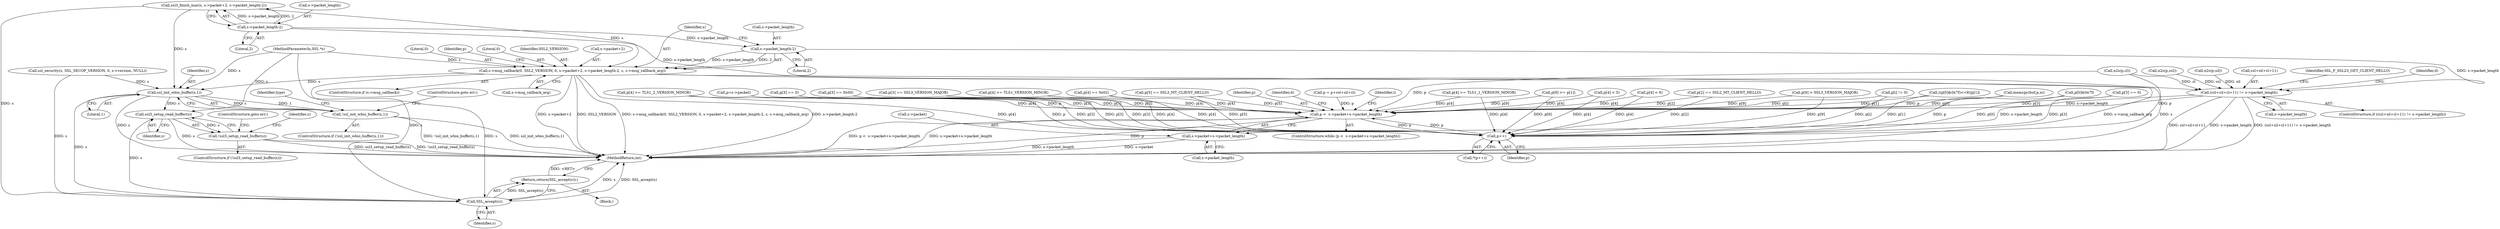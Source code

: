 digraph "0_openssl_392fa7a952e97d82eac6958c81ed1e256e6b8ca5@pointer" {
"1000836" [label="(Call,s->packet_length-2)"];
"1000818" [label="(Call,s->packet_length-2)"];
"1000827" [label="(Call,s->msg_callback(0, SSL2_VERSION, 0, s->packet+2, s->packet_length-2, s, s->msg_callback_arg))"];
"1001117" [label="(Call,ssl_init_wbio_buffer(s,1))"];
"1001116" [label="(Call,!ssl_init_wbio_buffer(s,1))"];
"1001148" [label="(Call,ssl3_setup_read_buffer(s))"];
"1001147" [label="(Call,!ssl3_setup_read_buffer(s))"];
"1001261" [label="(Call,SSL_accept(s))"];
"1001260" [label="(Return,return(SSL_accept(s));)"];
"1000872" [label="(Call,(csl+sil+cl+11) != s->packet_length)"];
"1001016" [label="(Call,p <  s->packet+s->packet_length)"];
"1001031" [label="(Call,p++)"];
"1001018" [label="(Call,s->packet+s->packet_length)"];
"1001031" [label="(Call,p++)"];
"1001115" [label="(ControlStructure,if (!ssl_init_wbio_buffer(s,1)))"];
"1001150" [label="(ControlStructure,goto err;)"];
"1000840" [label="(Literal,2)"];
"1000148" [label="(MethodParameterIn,SSL *s)"];
"1001015" [label="(ControlStructure,while (p <  s->packet+s->packet_length))"];
"1000841" [label="(Identifier,s)"];
"1000828" [label="(Literal,0)"];
"1001262" [label="(Identifier,s)"];
"1001147" [label="(Call,!ssl3_setup_read_buffer(s))"];
"1001149" [label="(Identifier,s)"];
"1000853" [label="(Call,n2s(p,csl))"];
"1000459" [label="(Call,p[9] >= p[1])"];
"1000846" [label="(Identifier,p)"];
"1000271" [label="(Call,p[3] == SSL3_VERSION_MAJOR)"];
"1001148" [label="(Call,ssl3_setup_read_buffer(s))"];
"1000856" [label="(Call,n2s(p,sil))"];
"1001273" [label="(MethodReturn,int)"];
"1000966" [label="(Call,p[i] != 0)"];
"1000442" [label="(Call,p[5] == SSL3_MT_CLIENT_HELLO)"];
"1001019" [label="(Call,s->packet)"];
"1000492" [label="(Call,p[9] > SSL3_VERSION_MAJOR)"];
"1000215" [label="(Call,memcpy(buf,p,n))"];
"1000880" [label="(Call,s->packet_length)"];
"1001018" [label="(Call,s->packet+s->packet_length)"];
"1001017" [label="(Identifier,p)"];
"1000325" [label="(Call,p[4] >= TLS1_1_VERSION_MINOR)"];
"1000481" [label="(Call,p[4] < 6)"];
"1001146" [label="(ControlStructure,if (!ssl3_setup_read_buffer(s)))"];
"1001260" [label="(Return,return(SSL_accept(s));)"];
"1000767" [label="(Call,((p[0]&0x7f)<<8)|p[1])"];
"1001032" [label="(Identifier,p)"];
"1001030" [label="(Call,*(p++))"];
"1000830" [label="(Literal,0)"];
"1000723" [label="(Call,ssl_security(s, SSL_SECOP_VERSION, 0, s->version, NULL))"];
"1000873" [label="(Call,csl+sil+cl+11)"];
"1000837" [label="(Call,s->packet_length)"];
"1001123" [label="(Identifier,type)"];
"1000149" [label="(Block,)"];
"1001153" [label="(Identifier,s)"];
"1001029" [label="(Identifier,d)"];
"1000885" [label="(Identifier,SSL_F_SSL23_GET_CLIENT_HELLO)"];
"1000823" [label="(ControlStructure,if (s->msg_callback))"];
"1001016" [label="(Call,p <  s->packet+s->packet_length)"];
"1000769" [label="(Call,p[0]&0x7f)"];
"1000822" [label="(Literal,2)"];
"1000818" [label="(Call,s->packet_length-2)"];
"1000871" [label="(ControlStructure,if ((csl+sil+cl+11) != s->packet_length))"];
"1000819" [label="(Call,s->packet_length)"];
"1000842" [label="(Call,s->msg_callback_arg)"];
"1000872" [label="(Call,(csl+sil+cl+11) != s->packet_length)"];
"1000449" [label="(Call,p[3] == 0)"];
"1000454" [label="(Call,p[4] < 5)"];
"1000300" [label="(Call,p[4] >= TLS1_2_VERSION_MINOR)"];
"1000746" [label="(Call,p=s->packet)"];
"1000476" [label="(Call,p[3] == 0)"];
"1000234" [label="(Call,p[3] == 0x00)"];
"1001006" [label="(Call,p = p+csl+sil+cl)"];
"1000292" [label="(Call,p[4] >= TLS1_VERSION_MINOR)"];
"1001120" [label="(ControlStructure,goto err;)"];
"1000239" [label="(Call,p[4] == 0x02)"];
"1000811" [label="(Call,ssl3_finish_mac(s, s->packet+2, s->packet_length-2))"];
"1000827" [label="(Call,s->msg_callback(0, SSL2_VERSION, 0, s->packet+2, s->packet_length-2, s, s->msg_callback_arg))"];
"1000836" [label="(Call,s->packet_length-2)"];
"1001116" [label="(Call,!ssl_init_wbio_buffer(s,1))"];
"1001034" [label="(Identifier,i)"];
"1001119" [label="(Literal,1)"];
"1000859" [label="(Call,n2s(p,cl))"];
"1001118" [label="(Identifier,s)"];
"1000891" [label="(Identifier,d)"];
"1000226" [label="(Call,p[2] == SSL2_MT_CLIENT_HELLO)"];
"1001022" [label="(Call,s->packet_length)"];
"1001261" [label="(Call,SSL_accept(s))"];
"1001117" [label="(Call,ssl_init_wbio_buffer(s,1))"];
"1000829" [label="(Identifier,SSL2_VERSION)"];
"1000831" [label="(Call,s->packet+2)"];
"1000836" -> "1000827"  [label="AST: "];
"1000836" -> "1000840"  [label="CFG: "];
"1000837" -> "1000836"  [label="AST: "];
"1000840" -> "1000836"  [label="AST: "];
"1000841" -> "1000836"  [label="CFG: "];
"1000836" -> "1000827"  [label="DDG: s->packet_length"];
"1000836" -> "1000827"  [label="DDG: 2"];
"1000818" -> "1000836"  [label="DDG: s->packet_length"];
"1000836" -> "1000872"  [label="DDG: s->packet_length"];
"1000818" -> "1000811"  [label="AST: "];
"1000818" -> "1000822"  [label="CFG: "];
"1000819" -> "1000818"  [label="AST: "];
"1000822" -> "1000818"  [label="AST: "];
"1000811" -> "1000818"  [label="CFG: "];
"1000818" -> "1000811"  [label="DDG: s->packet_length"];
"1000818" -> "1000811"  [label="DDG: 2"];
"1000818" -> "1000872"  [label="DDG: s->packet_length"];
"1000827" -> "1000823"  [label="AST: "];
"1000827" -> "1000842"  [label="CFG: "];
"1000828" -> "1000827"  [label="AST: "];
"1000829" -> "1000827"  [label="AST: "];
"1000830" -> "1000827"  [label="AST: "];
"1000831" -> "1000827"  [label="AST: "];
"1000841" -> "1000827"  [label="AST: "];
"1000842" -> "1000827"  [label="AST: "];
"1000846" -> "1000827"  [label="CFG: "];
"1000827" -> "1001273"  [label="DDG: SSL2_VERSION"];
"1000827" -> "1001273"  [label="DDG: s->msg_callback(0, SSL2_VERSION, 0, s->packet+2, s->packet_length-2, s, s->msg_callback_arg)"];
"1000827" -> "1001273"  [label="DDG: s->packet_length-2"];
"1000827" -> "1001273"  [label="DDG: s->msg_callback_arg"];
"1000827" -> "1001273"  [label="DDG: s"];
"1000827" -> "1001273"  [label="DDG: s->packet+2"];
"1000811" -> "1000827"  [label="DDG: s"];
"1000148" -> "1000827"  [label="DDG: s"];
"1000827" -> "1001117"  [label="DDG: s"];
"1000827" -> "1001261"  [label="DDG: s"];
"1001117" -> "1001116"  [label="AST: "];
"1001117" -> "1001119"  [label="CFG: "];
"1001118" -> "1001117"  [label="AST: "];
"1001119" -> "1001117"  [label="AST: "];
"1001116" -> "1001117"  [label="CFG: "];
"1001117" -> "1001273"  [label="DDG: s"];
"1001117" -> "1001116"  [label="DDG: s"];
"1001117" -> "1001116"  [label="DDG: 1"];
"1000723" -> "1001117"  [label="DDG: s"];
"1000811" -> "1001117"  [label="DDG: s"];
"1000148" -> "1001117"  [label="DDG: s"];
"1001117" -> "1001148"  [label="DDG: s"];
"1001117" -> "1001261"  [label="DDG: s"];
"1001116" -> "1001115"  [label="AST: "];
"1001120" -> "1001116"  [label="CFG: "];
"1001123" -> "1001116"  [label="CFG: "];
"1001116" -> "1001273"  [label="DDG: !ssl_init_wbio_buffer(s,1)"];
"1001116" -> "1001273"  [label="DDG: ssl_init_wbio_buffer(s,1)"];
"1001148" -> "1001147"  [label="AST: "];
"1001148" -> "1001149"  [label="CFG: "];
"1001149" -> "1001148"  [label="AST: "];
"1001147" -> "1001148"  [label="CFG: "];
"1001148" -> "1001273"  [label="DDG: s"];
"1001148" -> "1001147"  [label="DDG: s"];
"1000148" -> "1001148"  [label="DDG: s"];
"1001148" -> "1001261"  [label="DDG: s"];
"1001147" -> "1001146"  [label="AST: "];
"1001150" -> "1001147"  [label="CFG: "];
"1001153" -> "1001147"  [label="CFG: "];
"1001147" -> "1001273"  [label="DDG: ssl3_setup_read_buffer(s)"];
"1001147" -> "1001273"  [label="DDG: !ssl3_setup_read_buffer(s)"];
"1001261" -> "1001260"  [label="AST: "];
"1001261" -> "1001262"  [label="CFG: "];
"1001262" -> "1001261"  [label="AST: "];
"1001260" -> "1001261"  [label="CFG: "];
"1001261" -> "1001273"  [label="DDG: s"];
"1001261" -> "1001273"  [label="DDG: SSL_accept(s)"];
"1001261" -> "1001260"  [label="DDG: SSL_accept(s)"];
"1000723" -> "1001261"  [label="DDG: s"];
"1000811" -> "1001261"  [label="DDG: s"];
"1000148" -> "1001261"  [label="DDG: s"];
"1001260" -> "1000149"  [label="AST: "];
"1001273" -> "1001260"  [label="CFG: "];
"1001260" -> "1001273"  [label="DDG: <RET>"];
"1000872" -> "1000871"  [label="AST: "];
"1000872" -> "1000880"  [label="CFG: "];
"1000873" -> "1000872"  [label="AST: "];
"1000880" -> "1000872"  [label="AST: "];
"1000885" -> "1000872"  [label="CFG: "];
"1000891" -> "1000872"  [label="CFG: "];
"1000872" -> "1001273"  [label="DDG: (csl+sil+cl+11) != s->packet_length"];
"1000872" -> "1001273"  [label="DDG: csl+sil+cl+11"];
"1000872" -> "1001273"  [label="DDG: s->packet_length"];
"1000853" -> "1000872"  [label="DDG: csl"];
"1000856" -> "1000872"  [label="DDG: sil"];
"1000859" -> "1000872"  [label="DDG: cl"];
"1000872" -> "1001016"  [label="DDG: s->packet_length"];
"1000872" -> "1001018"  [label="DDG: s->packet_length"];
"1001016" -> "1001015"  [label="AST: "];
"1001016" -> "1001018"  [label="CFG: "];
"1001017" -> "1001016"  [label="AST: "];
"1001018" -> "1001016"  [label="AST: "];
"1001029" -> "1001016"  [label="CFG: "];
"1001034" -> "1001016"  [label="CFG: "];
"1001016" -> "1001273"  [label="DDG: p <  s->packet+s->packet_length"];
"1001016" -> "1001273"  [label="DDG: s->packet+s->packet_length"];
"1001016" -> "1001273"  [label="DDG: p"];
"1000459" -> "1001016"  [label="DDG: p[9]"];
"1000226" -> "1001016"  [label="DDG: p[2]"];
"1000442" -> "1001016"  [label="DDG: p[5]"];
"1001006" -> "1001016"  [label="DDG: p"];
"1000769" -> "1001016"  [label="DDG: p[0]"];
"1000767" -> "1001016"  [label="DDG: p[1]"];
"1000966" -> "1001016"  [label="DDG: p[i]"];
"1000492" -> "1001016"  [label="DDG: p[9]"];
"1001031" -> "1001016"  [label="DDG: p"];
"1000292" -> "1001016"  [label="DDG: p[4]"];
"1000746" -> "1001016"  [label="DDG: p"];
"1000239" -> "1001016"  [label="DDG: p[4]"];
"1000300" -> "1001016"  [label="DDG: p[4]"];
"1000481" -> "1001016"  [label="DDG: p[4]"];
"1000325" -> "1001016"  [label="DDG: p[4]"];
"1000454" -> "1001016"  [label="DDG: p[4]"];
"1000215" -> "1001016"  [label="DDG: p"];
"1000449" -> "1001016"  [label="DDG: p[3]"];
"1000476" -> "1001016"  [label="DDG: p[3]"];
"1000271" -> "1001016"  [label="DDG: p[3]"];
"1000234" -> "1001016"  [label="DDG: p[3]"];
"1000859" -> "1001016"  [label="DDG: p"];
"1001016" -> "1001031"  [label="DDG: p"];
"1001031" -> "1001030"  [label="AST: "];
"1001031" -> "1001032"  [label="CFG: "];
"1001032" -> "1001031"  [label="AST: "];
"1001030" -> "1001031"  [label="CFG: "];
"1000459" -> "1001031"  [label="DDG: p[9]"];
"1000226" -> "1001031"  [label="DDG: p[2]"];
"1000442" -> "1001031"  [label="DDG: p[5]"];
"1000769" -> "1001031"  [label="DDG: p[0]"];
"1000767" -> "1001031"  [label="DDG: p[1]"];
"1000966" -> "1001031"  [label="DDG: p[i]"];
"1000492" -> "1001031"  [label="DDG: p[9]"];
"1000292" -> "1001031"  [label="DDG: p[4]"];
"1000746" -> "1001031"  [label="DDG: p"];
"1000239" -> "1001031"  [label="DDG: p[4]"];
"1000300" -> "1001031"  [label="DDG: p[4]"];
"1000481" -> "1001031"  [label="DDG: p[4]"];
"1000325" -> "1001031"  [label="DDG: p[4]"];
"1000454" -> "1001031"  [label="DDG: p[4]"];
"1000215" -> "1001031"  [label="DDG: p"];
"1000449" -> "1001031"  [label="DDG: p[3]"];
"1000476" -> "1001031"  [label="DDG: p[3]"];
"1000271" -> "1001031"  [label="DDG: p[3]"];
"1000234" -> "1001031"  [label="DDG: p[3]"];
"1000859" -> "1001031"  [label="DDG: p"];
"1001018" -> "1001022"  [label="CFG: "];
"1001019" -> "1001018"  [label="AST: "];
"1001022" -> "1001018"  [label="AST: "];
"1001018" -> "1001273"  [label="DDG: s->packet"];
"1001018" -> "1001273"  [label="DDG: s->packet_length"];
}
